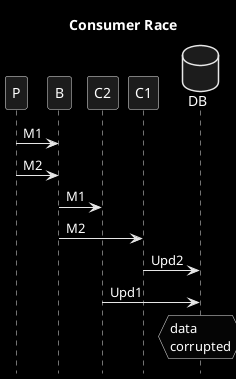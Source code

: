 @startuml
title Consumer Race
hide footbox
skinparam monochrome reverse
database DB order 10

P->B: M1
P->B: M2

B->C2: M1
B->C1: M2
C1->DB: Upd2
C2->DB: Upd1
hnote over DB: data\ncorrupted
@enduml
